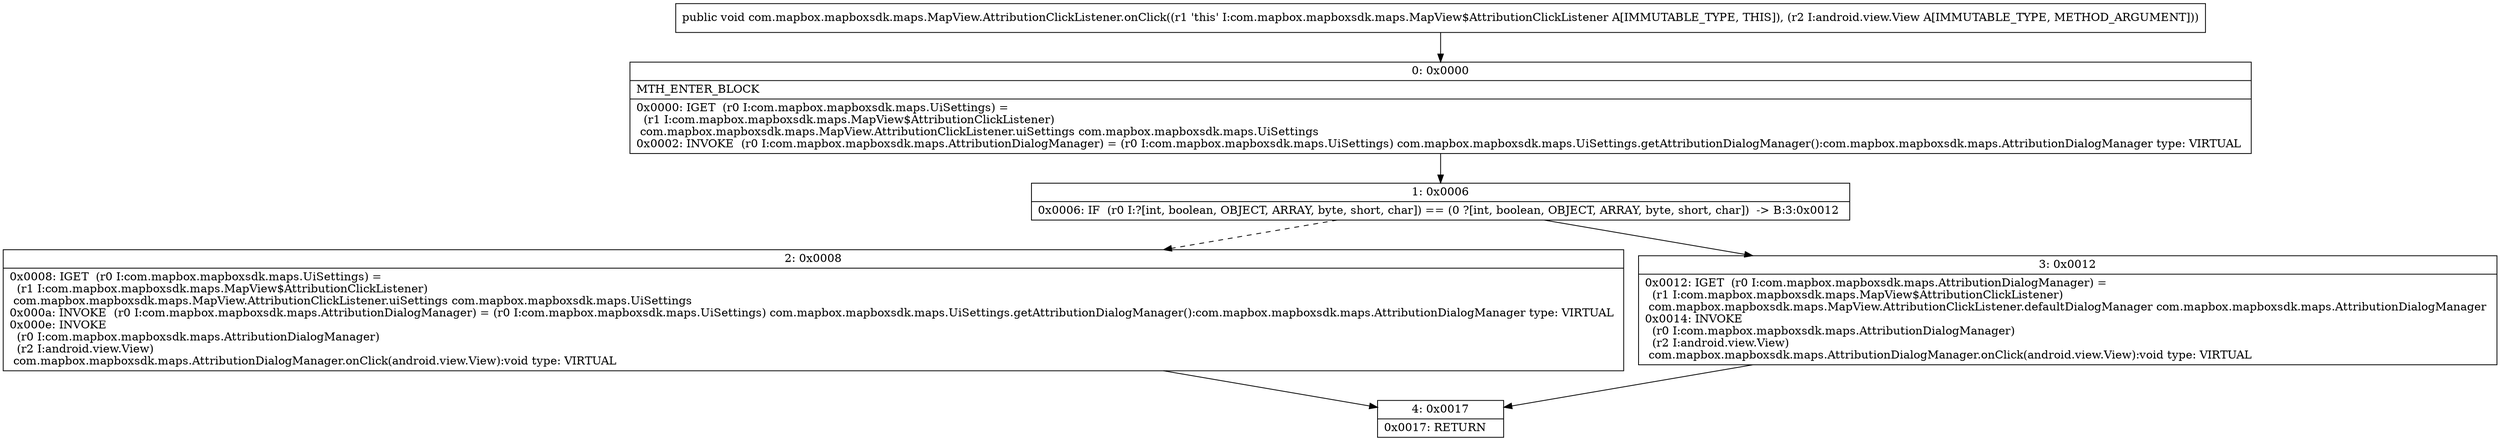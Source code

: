 digraph "CFG forcom.mapbox.mapboxsdk.maps.MapView.AttributionClickListener.onClick(Landroid\/view\/View;)V" {
Node_0 [shape=record,label="{0\:\ 0x0000|MTH_ENTER_BLOCK\l|0x0000: IGET  (r0 I:com.mapbox.mapboxsdk.maps.UiSettings) = \l  (r1 I:com.mapbox.mapboxsdk.maps.MapView$AttributionClickListener)\l com.mapbox.mapboxsdk.maps.MapView.AttributionClickListener.uiSettings com.mapbox.mapboxsdk.maps.UiSettings \l0x0002: INVOKE  (r0 I:com.mapbox.mapboxsdk.maps.AttributionDialogManager) = (r0 I:com.mapbox.mapboxsdk.maps.UiSettings) com.mapbox.mapboxsdk.maps.UiSettings.getAttributionDialogManager():com.mapbox.mapboxsdk.maps.AttributionDialogManager type: VIRTUAL \l}"];
Node_1 [shape=record,label="{1\:\ 0x0006|0x0006: IF  (r0 I:?[int, boolean, OBJECT, ARRAY, byte, short, char]) == (0 ?[int, boolean, OBJECT, ARRAY, byte, short, char])  \-\> B:3:0x0012 \l}"];
Node_2 [shape=record,label="{2\:\ 0x0008|0x0008: IGET  (r0 I:com.mapbox.mapboxsdk.maps.UiSettings) = \l  (r1 I:com.mapbox.mapboxsdk.maps.MapView$AttributionClickListener)\l com.mapbox.mapboxsdk.maps.MapView.AttributionClickListener.uiSettings com.mapbox.mapboxsdk.maps.UiSettings \l0x000a: INVOKE  (r0 I:com.mapbox.mapboxsdk.maps.AttributionDialogManager) = (r0 I:com.mapbox.mapboxsdk.maps.UiSettings) com.mapbox.mapboxsdk.maps.UiSettings.getAttributionDialogManager():com.mapbox.mapboxsdk.maps.AttributionDialogManager type: VIRTUAL \l0x000e: INVOKE  \l  (r0 I:com.mapbox.mapboxsdk.maps.AttributionDialogManager)\l  (r2 I:android.view.View)\l com.mapbox.mapboxsdk.maps.AttributionDialogManager.onClick(android.view.View):void type: VIRTUAL \l}"];
Node_3 [shape=record,label="{3\:\ 0x0012|0x0012: IGET  (r0 I:com.mapbox.mapboxsdk.maps.AttributionDialogManager) = \l  (r1 I:com.mapbox.mapboxsdk.maps.MapView$AttributionClickListener)\l com.mapbox.mapboxsdk.maps.MapView.AttributionClickListener.defaultDialogManager com.mapbox.mapboxsdk.maps.AttributionDialogManager \l0x0014: INVOKE  \l  (r0 I:com.mapbox.mapboxsdk.maps.AttributionDialogManager)\l  (r2 I:android.view.View)\l com.mapbox.mapboxsdk.maps.AttributionDialogManager.onClick(android.view.View):void type: VIRTUAL \l}"];
Node_4 [shape=record,label="{4\:\ 0x0017|0x0017: RETURN   \l}"];
MethodNode[shape=record,label="{public void com.mapbox.mapboxsdk.maps.MapView.AttributionClickListener.onClick((r1 'this' I:com.mapbox.mapboxsdk.maps.MapView$AttributionClickListener A[IMMUTABLE_TYPE, THIS]), (r2 I:android.view.View A[IMMUTABLE_TYPE, METHOD_ARGUMENT])) }"];
MethodNode -> Node_0;
Node_0 -> Node_1;
Node_1 -> Node_2[style=dashed];
Node_1 -> Node_3;
Node_2 -> Node_4;
Node_3 -> Node_4;
}

